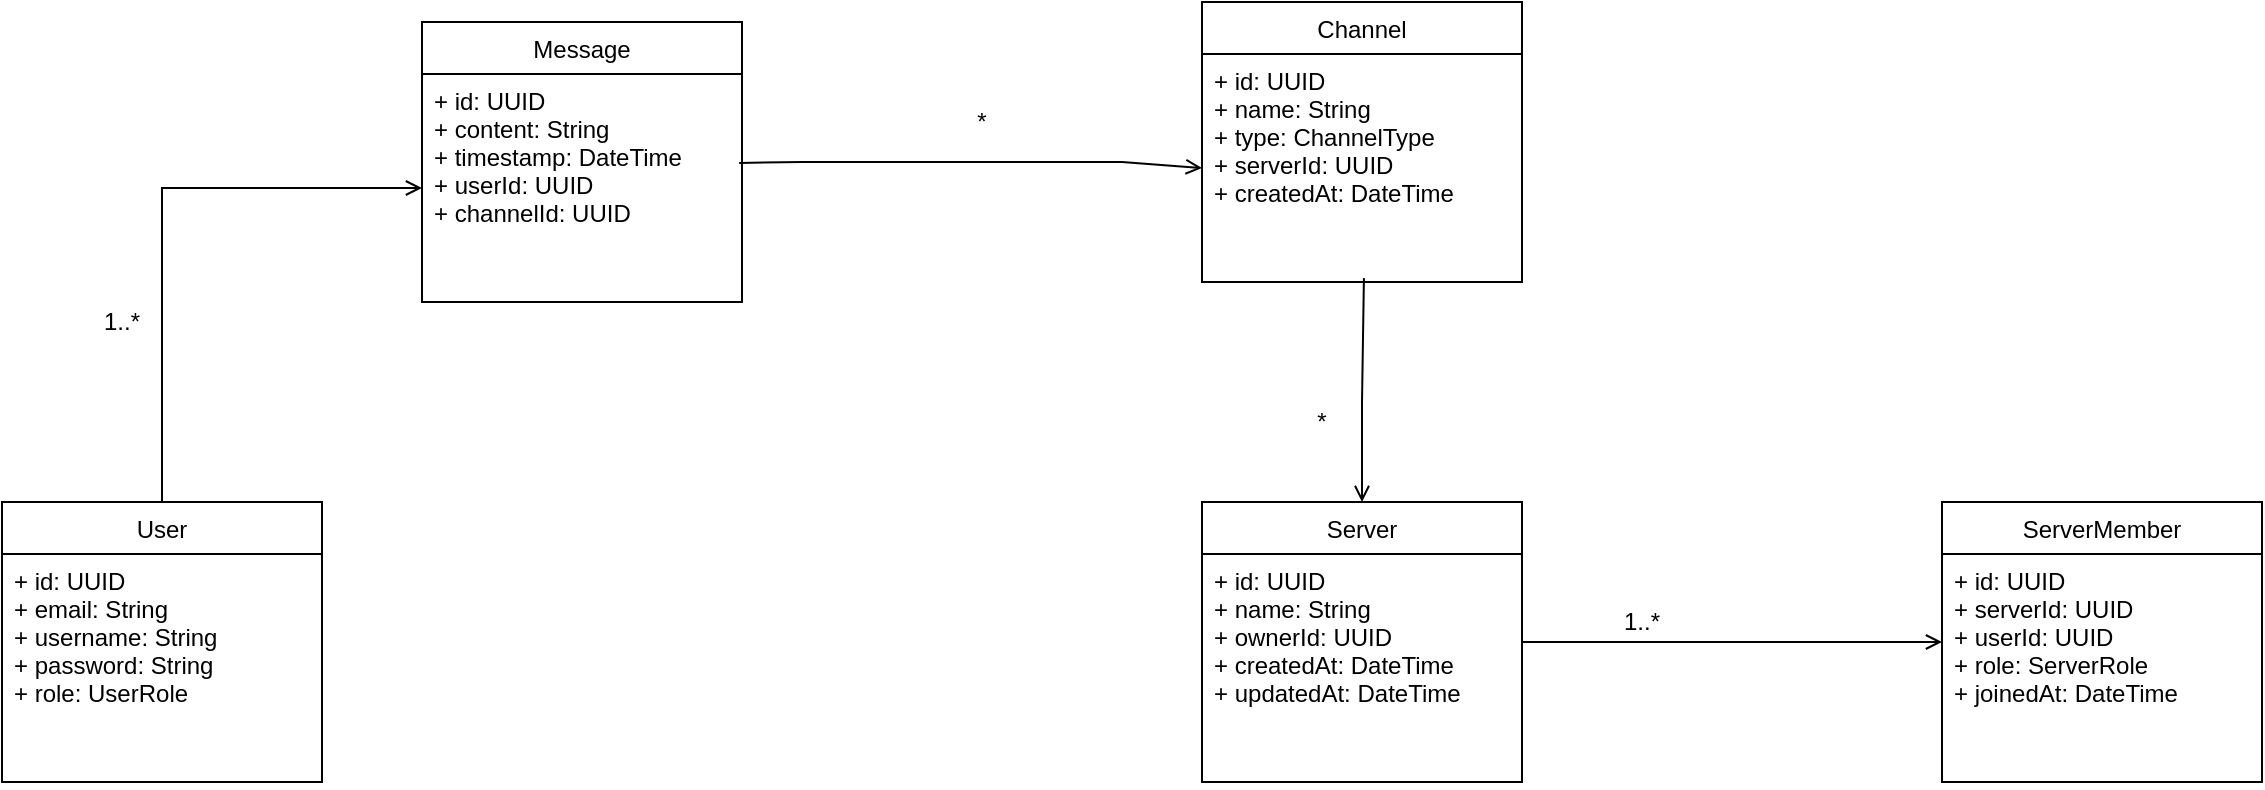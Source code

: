 <mxfile>
    <diagram name="Page-1" id="f4SzSPc7J2c5tdd1Q7-J">
        <mxGraphModel dx="418" dy="1426" grid="1" gridSize="10" guides="1" tooltips="1" connect="1" arrows="1" fold="1" page="1" pageScale="1" pageWidth="850" pageHeight="1100" math="0" shadow="0">
            <root>
                <mxCell id="0"/>
                <mxCell id="1" parent="0"/>
                <mxCell id="2" value="User" style="swimlane;fontStyle=0;childLayout=stackLayout;horizontal=1;startSize=26;horizontalStack=0;resizeParent=1;resizeParentMax=0;resizeLast=0;collapsible=1;marginBottom=0;rounded=0;shadow=0;strokeWidth=1;" parent="1" vertex="1">
                    <mxGeometry x="40" y="40" width="160" height="140" as="geometry"/>
                </mxCell>
                <mxCell id="3" value="+ id: UUID&#xa;+ email: String&#xa;+ username: String&#xa;+ password: String&#xa;+ role: UserRole" style="text;strokeColor=none;fillColor=none;align=left;verticalAlign=top;spacingLeft=4;spacingRight=4;overflow=hidden;rotatable=0;points=[[0,0.5],[1,0.5]];portConstraint=eastwest;" parent="2" vertex="1">
                    <mxGeometry y="26" width="160" height="114" as="geometry"/>
                </mxCell>
                <mxCell id="6" value="Message" style="swimlane;fontStyle=0;childLayout=stackLayout;horizontal=1;startSize=26;horizontalStack=0;resizeParent=1;resizeParentMax=0;resizeLast=0;collapsible=1;marginBottom=0;rounded=0;shadow=0;strokeWidth=1;" parent="1" vertex="1">
                    <mxGeometry x="250" y="-200" width="160" height="140" as="geometry"/>
                </mxCell>
                <mxCell id="7" value="+ id: UUID&#xa;+ content: String&#xa;+ timestamp: DateTime&#xa;+ userId: UUID&#xa;+ channelId: UUID" style="text;strokeColor=none;fillColor=none;align=left;verticalAlign=top;spacingLeft=4;spacingRight=4;overflow=hidden;rotatable=0;points=[[0,0.5],[1,0.5]];portConstraint=eastwest;" parent="6" vertex="1">
                    <mxGeometry y="26" width="160" height="114" as="geometry"/>
                </mxCell>
                <mxCell id="8" value="Channel" style="swimlane;fontStyle=0;childLayout=stackLayout;horizontal=1;startSize=26;horizontalStack=0;resizeParent=1;resizeParentMax=0;resizeLast=0;collapsible=1;marginBottom=0;rounded=0;shadow=0;strokeWidth=1;" parent="1" vertex="1">
                    <mxGeometry x="640" y="-210" width="160" height="140" as="geometry"/>
                </mxCell>
                <mxCell id="9" value="+ id: UUID&#xa;+ name: String&#xa;+ type: ChannelType&#xa;+ serverId: UUID&#xa;+ createdAt: DateTime" style="text;strokeColor=none;fillColor=none;align=left;verticalAlign=top;spacingLeft=4;spacingRight=4;overflow=hidden;rotatable=0;points=[[0,0.5],[1,0.5]];portConstraint=eastwest;" parent="8" vertex="1">
                    <mxGeometry y="26" width="160" height="114" as="geometry"/>
                </mxCell>
                <mxCell id="14" value="Server" style="swimlane;fontStyle=0;childLayout=stackLayout;horizontal=1;startSize=26;horizontalStack=0;resizeParent=1;resizeParentMax=0;resizeLast=0;collapsible=1;marginBottom=0;rounded=0;shadow=0;strokeWidth=1;" parent="1" vertex="1">
                    <mxGeometry x="640" y="40" width="160" height="140" as="geometry"/>
                </mxCell>
                <mxCell id="15" value="+ id: UUID&#xa;+ name: String&#xa;+ ownerId: UUID&#xa;+ createdAt: DateTime&#xa;+ updatedAt: DateTime" style="text;strokeColor=none;fillColor=none;align=left;verticalAlign=top;spacingLeft=4;spacingRight=4;overflow=hidden;rotatable=0;points=[[0,0.5],[1,0.5]];portConstraint=eastwest;" parent="14" vertex="1">
                    <mxGeometry y="26" width="160" height="114" as="geometry"/>
                </mxCell>
                <mxCell id="16" value="ServerMember" style="swimlane;fontStyle=0;childLayout=stackLayout;horizontal=1;startSize=26;horizontalStack=0;resizeParent=1;resizeParentMax=0;resizeLast=0;collapsible=1;marginBottom=0;rounded=0;shadow=0;strokeWidth=1;" parent="1" vertex="1">
                    <mxGeometry x="1010" y="40" width="160" height="140" as="geometry"/>
                </mxCell>
                <mxCell id="17" value="+ id: UUID&#xa;+ serverId: UUID&#xa;+ userId: UUID&#xa;+ role: ServerRole&#xa;+ joinedAt: DateTime" style="text;strokeColor=none;fillColor=none;align=left;verticalAlign=top;spacingLeft=4;spacingRight=4;overflow=hidden;rotatable=0;points=[[0,0.5],[1,0.5]];portConstraint=eastwest;" parent="16" vertex="1">
                    <mxGeometry y="26" width="160" height="114" as="geometry"/>
                </mxCell>
                <mxCell id="18" value="" style="endArrow=open;endFill=1;html=1;rounded=0;exitX=1;exitY=0.5;exitDx=0;exitDy=0;entryX=0;entryY=0.5;entryDx=0;entryDy=0;" parent="1" target="7" edge="1">
                    <mxGeometry width="160" relative="1" as="geometry">
                        <mxPoint x="120" y="40" as="sourcePoint"/>
                        <mxPoint x="170" y="-200" as="targetPoint"/>
                        <Array as="points">
                            <mxPoint x="120" y="40"/>
                            <mxPoint x="120" y="-117"/>
                        </Array>
                    </mxGeometry>
                </mxCell>
                <mxCell id="19" value="1..*" style="text;html=1;strokeColor=none;fillColor=none;align=center;verticalAlign=middle;whiteSpace=wrap;rounded=0;" parent="1" vertex="1">
                    <mxGeometry x="80" y="-60" width="40" height="20" as="geometry"/>
                </mxCell>
                <mxCell id="20" value="" style="endArrow=open;endFill=1;html=1;rounded=0;exitX=0.991;exitY=0.39;exitDx=0;exitDy=0;entryX=0;entryY=0.5;entryDx=0;entryDy=0;exitPerimeter=0;" parent="1" source="7" target="9" edge="1">
                    <mxGeometry width="160" relative="1" as="geometry">
                        <mxPoint x="450" y="-370" as="sourcePoint"/>
                        <mxPoint x="640" y="-137" as="targetPoint"/>
                        <Array as="points">
                            <mxPoint x="440" y="-130"/>
                            <mxPoint x="530" y="-130"/>
                            <mxPoint x="600" y="-130"/>
                        </Array>
                    </mxGeometry>
                </mxCell>
                <mxCell id="21" value="*" style="text;html=1;strokeColor=none;fillColor=none;align=center;verticalAlign=middle;whiteSpace=wrap;rounded=0;" parent="1" vertex="1">
                    <mxGeometry x="510" y="-160" width="40" height="20" as="geometry"/>
                </mxCell>
                <mxCell id="22" value="" style="endArrow=open;endFill=1;html=1;rounded=0;exitX=0.506;exitY=0.983;exitDx=0;exitDy=0;exitPerimeter=0;" parent="1" source="9" target="14" edge="1">
                    <mxGeometry width="160" relative="1" as="geometry">
                        <mxPoint x="400" y="270" as="sourcePoint"/>
                        <mxPoint x="560" y="270" as="targetPoint"/>
                        <Array as="points">
                            <mxPoint x="720" y="-10"/>
                        </Array>
                    </mxGeometry>
                </mxCell>
                <mxCell id="23" value="*" style="text;html=1;strokeColor=none;fillColor=none;align=center;verticalAlign=middle;whiteSpace=wrap;rounded=0;" parent="1" vertex="1">
                    <mxGeometry x="680" y="-10" width="40" height="20" as="geometry"/>
                </mxCell>
                <mxCell id="24" value="" style="endArrow=open;endFill=1;html=1;rounded=0;exitX=1;exitY=0.5;exitDx=0;exitDy=0;entryX=0;entryY=0.5;entryDx=0;entryDy=0;" parent="1" source="14" target="16" edge="1">
                    <mxGeometry width="160" relative="1" as="geometry">
                        <mxPoint x="800" y="110" as="sourcePoint"/>
                        <mxPoint x="960" y="110" as="targetPoint"/>
                        <Array as="points">
                            <mxPoint x="800" y="110"/>
                            <mxPoint x="960" y="110"/>
                        </Array>
                    </mxGeometry>
                </mxCell>
                <mxCell id="25" value="1..*" style="text;html=1;strokeColor=none;fillColor=none;align=center;verticalAlign=middle;whiteSpace=wrap;rounded=0;" parent="1" vertex="1">
                    <mxGeometry x="840" y="90" width="40" height="20" as="geometry"/>
                </mxCell>
            </root>
        </mxGraphModel>
    </diagram>
</mxfile>